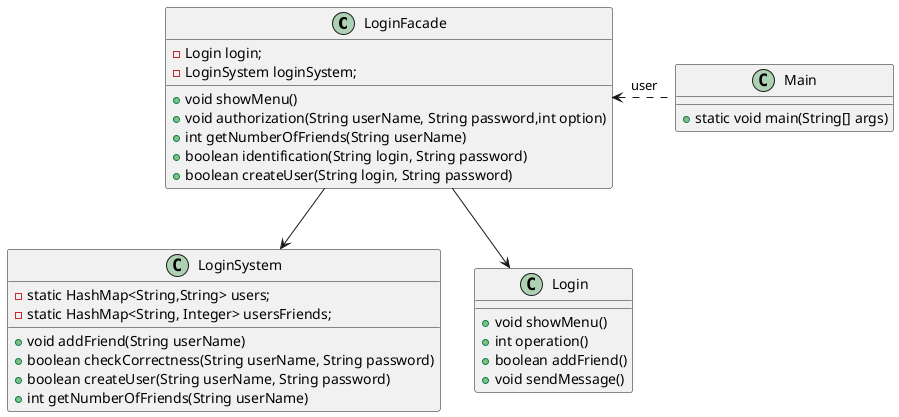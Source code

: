 @startuml


class LoginFacade{
    - Login login;
     - LoginSystem loginSystem;
    +void showMenu()
    +void authorization(String userName, String password,int option)
    +int getNumberOfFriends(String userName)
    +boolean identification(String login, String password)
    + boolean createUser(String login, String password)
}
class LoginSystem{
    - static HashMap<String,String> users;
    - static HashMap<String, Integer> usersFriends;
    +void addFriend(String userName)
    +boolean checkCorrectness(String userName, String password)
    +boolean createUser(String userName, String password)
    +int getNumberOfFriends(String userName)
}

class Main{
    + static void main(String[] args)
}
class Login{
    +void showMenu()
    +int operation()
    +boolean addFriend()
    +void sendMessage()
}
LoginFacade -->LoginSystem
LoginFacade -->Login

Main .up>LoginFacade:user


@enduml